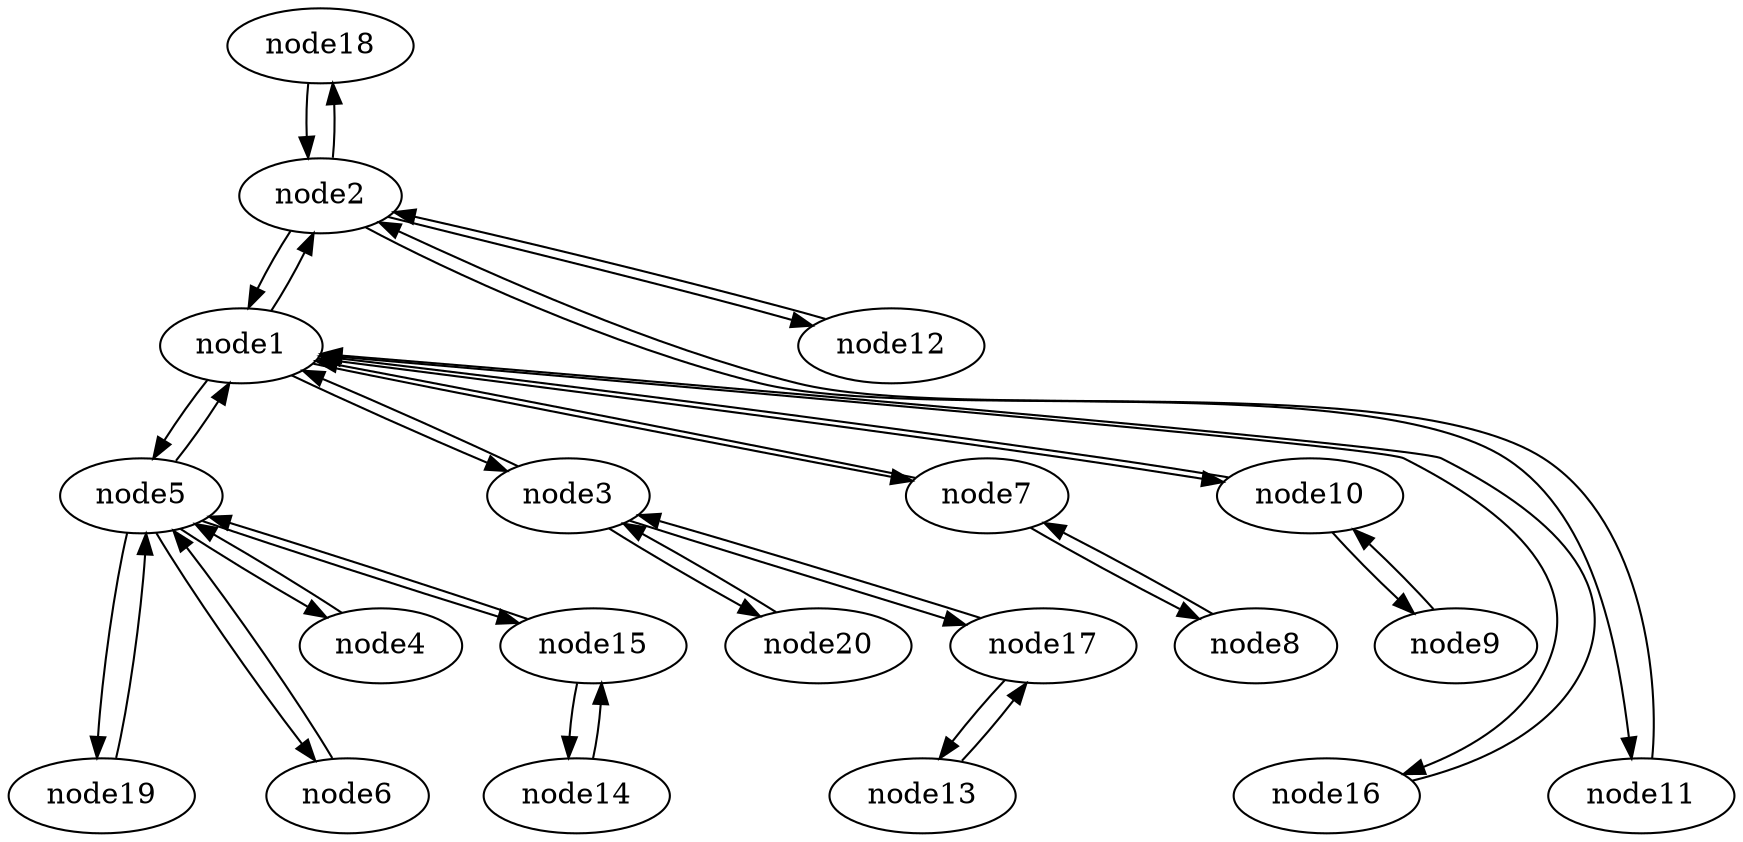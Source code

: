 strict digraph {


	"node18" [  weight=0 ];

	"node18" -> "node2" [  weight=0 ];

	"node19" [  weight=0 ];

	"node19" -> "node5" [  weight=0 ];

	"node20" [  weight=0 ];

	"node20" -> "node3" [  weight=0 ];

	"node8" [  weight=0 ];

	"node8" -> "node7" [  weight=0 ];

	"node6" [  weight=0 ];

	"node6" -> "node5" [  weight=0 ];

	"node10" [  weight=0 ];

	"node10" -> "node9" [  weight=0 ];

	"node10" -> "node1" [  weight=0 ];

	"node16" [  weight=0 ];

	"node16" -> "node1" [  weight=0 ];

	"node4" [  weight=0 ];

	"node4" -> "node5" [  weight=0 ];

	"node1" [  weight=0 ];

	"node1" -> "node7" [  weight=0 ];

	"node1" -> "node10" [  weight=0 ];

	"node1" -> "node16" [  weight=0 ];

	"node1" -> "node2" [  weight=0 ];

	"node1" -> "node3" [  weight=0 ];

	"node1" -> "node5" [  weight=0 ];

	"node13" [  weight=0 ];

	"node13" -> "node17" [  weight=0 ];

	"node17" [  weight=0 ];

	"node17" -> "node3" [  weight=0 ];

	"node17" -> "node13" [  weight=0 ];

	"node9" [  weight=0 ];

	"node9" -> "node10" [  weight=0 ];

	"node14" [  weight=0 ];

	"node14" -> "node15" [  weight=0 ];

	"node2" [  weight=0 ];

	"node2" -> "node1" [  weight=0 ];

	"node2" -> "node11" [  weight=0 ];

	"node2" -> "node12" [  weight=0 ];

	"node2" -> "node18" [  weight=0 ];

	"node15" [  weight=0 ];

	"node15" -> "node14" [  weight=0 ];

	"node15" -> "node5" [  weight=0 ];

	"node7" [  weight=0 ];

	"node7" -> "node1" [  weight=0 ];

	"node7" -> "node8" [  weight=0 ];

	"node12" [  weight=0 ];

	"node12" -> "node2" [  weight=0 ];

	"node5" [  weight=0 ];

	"node5" -> "node4" [  weight=0 ];

	"node5" -> "node1" [  weight=0 ];

	"node5" -> "node6" [  weight=0 ];

	"node5" -> "node15" [  weight=0 ];

	"node5" -> "node19" [  weight=0 ];

	"node11" [  weight=0 ];

	"node11" -> "node2" [  weight=0 ];

	"node3" [  weight=0 ];

	"node3" -> "node17" [  weight=0 ];

	"node3" -> "node20" [  weight=0 ];

	"node3" -> "node1" [  weight=0 ];

}
